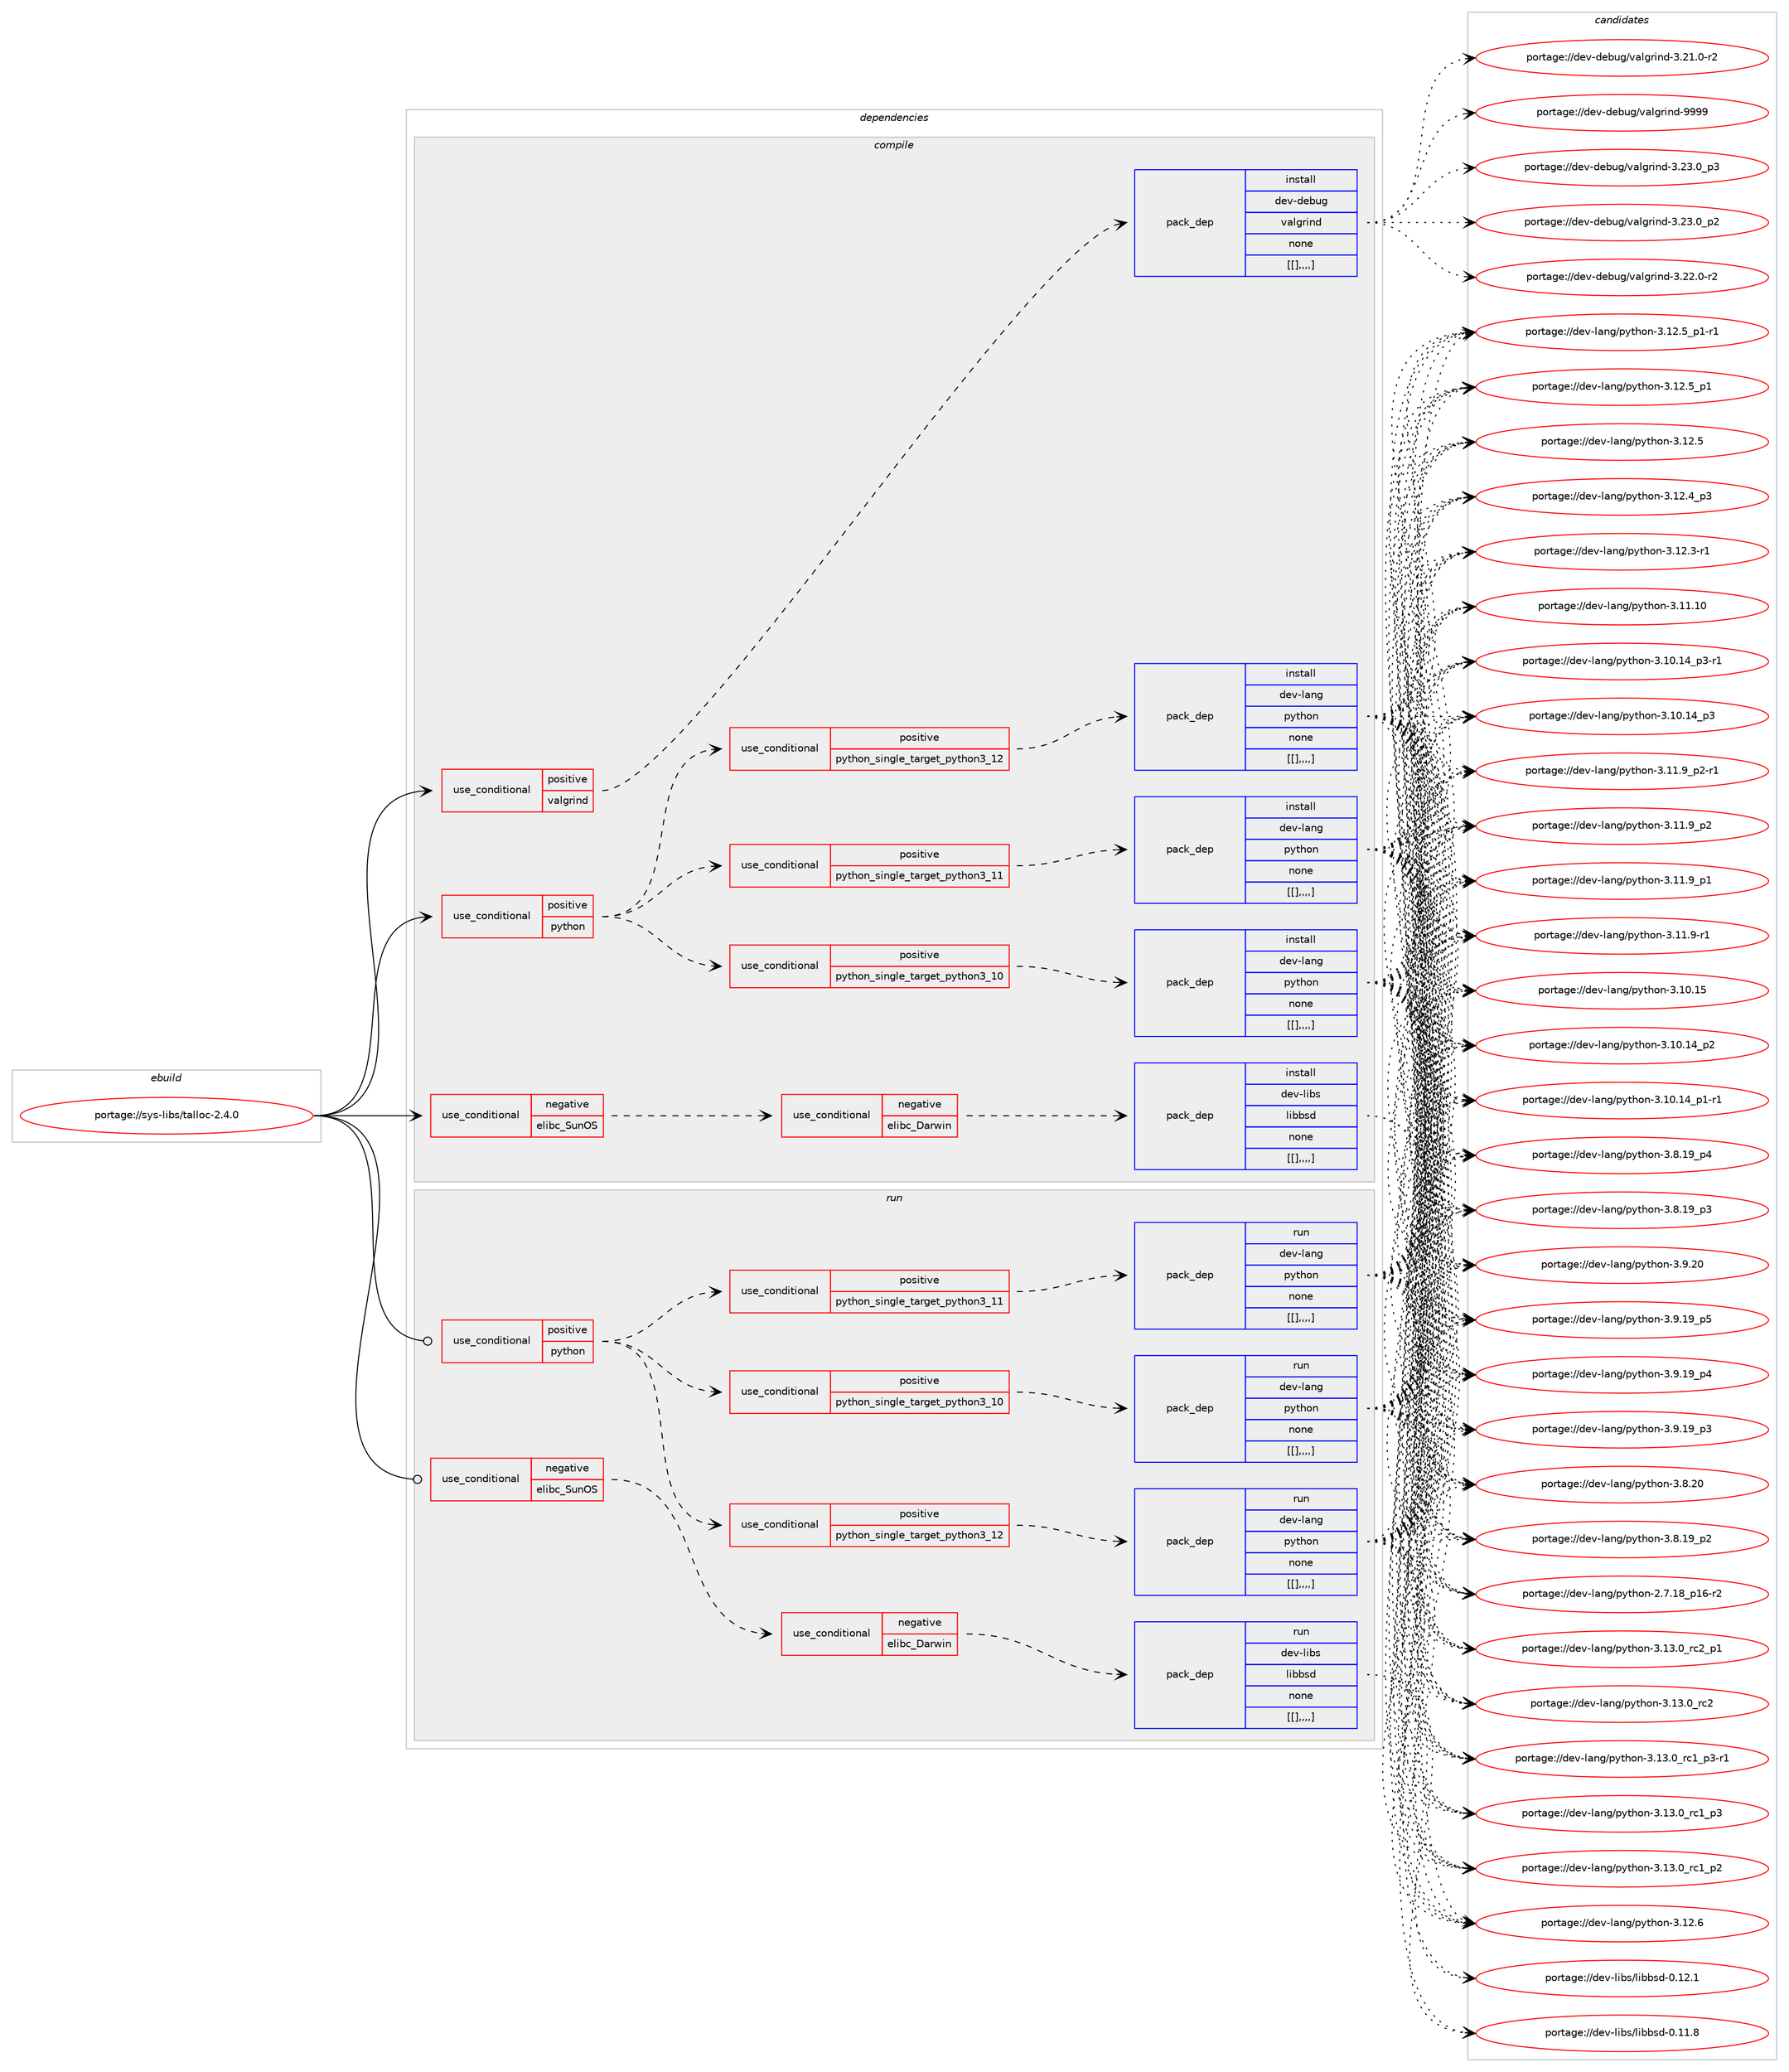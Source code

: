 digraph prolog {

# *************
# Graph options
# *************

newrank=true;
concentrate=true;
compound=true;
graph [rankdir=LR,fontname=Helvetica,fontsize=10,ranksep=1.5];#, ranksep=2.5, nodesep=0.2];
edge  [arrowhead=vee];
node  [fontname=Helvetica,fontsize=10];

# **********
# The ebuild
# **********

subgraph cluster_leftcol {
color=gray;
label=<<i>ebuild</i>>;
id [label="portage://sys-libs/talloc-2.4.0", color=red, width=4, href="../sys-libs/talloc-2.4.0.svg"];
}

# ****************
# The dependencies
# ****************

subgraph cluster_midcol {
color=gray;
label=<<i>dependencies</i>>;
subgraph cluster_compile {
fillcolor="#eeeeee";
style=filled;
label=<<i>compile</i>>;
subgraph cond10557 {
dependency28429 [label=<<TABLE BORDER="0" CELLBORDER="1" CELLSPACING="0" CELLPADDING="4"><TR><TD ROWSPAN="3" CELLPADDING="10">use_conditional</TD></TR><TR><TD>negative</TD></TR><TR><TD>elibc_SunOS</TD></TR></TABLE>>, shape=none, color=red];
subgraph cond10558 {
dependency28430 [label=<<TABLE BORDER="0" CELLBORDER="1" CELLSPACING="0" CELLPADDING="4"><TR><TD ROWSPAN="3" CELLPADDING="10">use_conditional</TD></TR><TR><TD>negative</TD></TR><TR><TD>elibc_Darwin</TD></TR></TABLE>>, shape=none, color=red];
subgraph pack17794 {
dependency28431 [label=<<TABLE BORDER="0" CELLBORDER="1" CELLSPACING="0" CELLPADDING="4" WIDTH="220"><TR><TD ROWSPAN="6" CELLPADDING="30">pack_dep</TD></TR><TR><TD WIDTH="110">install</TD></TR><TR><TD>dev-libs</TD></TR><TR><TD>libbsd</TD></TR><TR><TD>none</TD></TR><TR><TD>[[],,,,]</TD></TR></TABLE>>, shape=none, color=blue];
}
dependency28430:e -> dependency28431:w [weight=20,style="dashed",arrowhead="vee"];
}
dependency28429:e -> dependency28430:w [weight=20,style="dashed",arrowhead="vee"];
}
id:e -> dependency28429:w [weight=20,style="solid",arrowhead="vee"];
subgraph cond10559 {
dependency28432 [label=<<TABLE BORDER="0" CELLBORDER="1" CELLSPACING="0" CELLPADDING="4"><TR><TD ROWSPAN="3" CELLPADDING="10">use_conditional</TD></TR><TR><TD>positive</TD></TR><TR><TD>python</TD></TR></TABLE>>, shape=none, color=red];
subgraph cond10560 {
dependency28433 [label=<<TABLE BORDER="0" CELLBORDER="1" CELLSPACING="0" CELLPADDING="4"><TR><TD ROWSPAN="3" CELLPADDING="10">use_conditional</TD></TR><TR><TD>positive</TD></TR><TR><TD>python_single_target_python3_10</TD></TR></TABLE>>, shape=none, color=red];
subgraph pack17795 {
dependency28434 [label=<<TABLE BORDER="0" CELLBORDER="1" CELLSPACING="0" CELLPADDING="4" WIDTH="220"><TR><TD ROWSPAN="6" CELLPADDING="30">pack_dep</TD></TR><TR><TD WIDTH="110">install</TD></TR><TR><TD>dev-lang</TD></TR><TR><TD>python</TD></TR><TR><TD>none</TD></TR><TR><TD>[[],,,,]</TD></TR></TABLE>>, shape=none, color=blue];
}
dependency28433:e -> dependency28434:w [weight=20,style="dashed",arrowhead="vee"];
}
dependency28432:e -> dependency28433:w [weight=20,style="dashed",arrowhead="vee"];
subgraph cond10561 {
dependency28435 [label=<<TABLE BORDER="0" CELLBORDER="1" CELLSPACING="0" CELLPADDING="4"><TR><TD ROWSPAN="3" CELLPADDING="10">use_conditional</TD></TR><TR><TD>positive</TD></TR><TR><TD>python_single_target_python3_11</TD></TR></TABLE>>, shape=none, color=red];
subgraph pack17796 {
dependency28436 [label=<<TABLE BORDER="0" CELLBORDER="1" CELLSPACING="0" CELLPADDING="4" WIDTH="220"><TR><TD ROWSPAN="6" CELLPADDING="30">pack_dep</TD></TR><TR><TD WIDTH="110">install</TD></TR><TR><TD>dev-lang</TD></TR><TR><TD>python</TD></TR><TR><TD>none</TD></TR><TR><TD>[[],,,,]</TD></TR></TABLE>>, shape=none, color=blue];
}
dependency28435:e -> dependency28436:w [weight=20,style="dashed",arrowhead="vee"];
}
dependency28432:e -> dependency28435:w [weight=20,style="dashed",arrowhead="vee"];
subgraph cond10562 {
dependency28437 [label=<<TABLE BORDER="0" CELLBORDER="1" CELLSPACING="0" CELLPADDING="4"><TR><TD ROWSPAN="3" CELLPADDING="10">use_conditional</TD></TR><TR><TD>positive</TD></TR><TR><TD>python_single_target_python3_12</TD></TR></TABLE>>, shape=none, color=red];
subgraph pack17797 {
dependency28438 [label=<<TABLE BORDER="0" CELLBORDER="1" CELLSPACING="0" CELLPADDING="4" WIDTH="220"><TR><TD ROWSPAN="6" CELLPADDING="30">pack_dep</TD></TR><TR><TD WIDTH="110">install</TD></TR><TR><TD>dev-lang</TD></TR><TR><TD>python</TD></TR><TR><TD>none</TD></TR><TR><TD>[[],,,,]</TD></TR></TABLE>>, shape=none, color=blue];
}
dependency28437:e -> dependency28438:w [weight=20,style="dashed",arrowhead="vee"];
}
dependency28432:e -> dependency28437:w [weight=20,style="dashed",arrowhead="vee"];
}
id:e -> dependency28432:w [weight=20,style="solid",arrowhead="vee"];
subgraph cond10563 {
dependency28439 [label=<<TABLE BORDER="0" CELLBORDER="1" CELLSPACING="0" CELLPADDING="4"><TR><TD ROWSPAN="3" CELLPADDING="10">use_conditional</TD></TR><TR><TD>positive</TD></TR><TR><TD>valgrind</TD></TR></TABLE>>, shape=none, color=red];
subgraph pack17798 {
dependency28440 [label=<<TABLE BORDER="0" CELLBORDER="1" CELLSPACING="0" CELLPADDING="4" WIDTH="220"><TR><TD ROWSPAN="6" CELLPADDING="30">pack_dep</TD></TR><TR><TD WIDTH="110">install</TD></TR><TR><TD>dev-debug</TD></TR><TR><TD>valgrind</TD></TR><TR><TD>none</TD></TR><TR><TD>[[],,,,]</TD></TR></TABLE>>, shape=none, color=blue];
}
dependency28439:e -> dependency28440:w [weight=20,style="dashed",arrowhead="vee"];
}
id:e -> dependency28439:w [weight=20,style="solid",arrowhead="vee"];
}
subgraph cluster_compileandrun {
fillcolor="#eeeeee";
style=filled;
label=<<i>compile and run</i>>;
}
subgraph cluster_run {
fillcolor="#eeeeee";
style=filled;
label=<<i>run</i>>;
subgraph cond10564 {
dependency28441 [label=<<TABLE BORDER="0" CELLBORDER="1" CELLSPACING="0" CELLPADDING="4"><TR><TD ROWSPAN="3" CELLPADDING="10">use_conditional</TD></TR><TR><TD>negative</TD></TR><TR><TD>elibc_SunOS</TD></TR></TABLE>>, shape=none, color=red];
subgraph cond10565 {
dependency28442 [label=<<TABLE BORDER="0" CELLBORDER="1" CELLSPACING="0" CELLPADDING="4"><TR><TD ROWSPAN="3" CELLPADDING="10">use_conditional</TD></TR><TR><TD>negative</TD></TR><TR><TD>elibc_Darwin</TD></TR></TABLE>>, shape=none, color=red];
subgraph pack17799 {
dependency28443 [label=<<TABLE BORDER="0" CELLBORDER="1" CELLSPACING="0" CELLPADDING="4" WIDTH="220"><TR><TD ROWSPAN="6" CELLPADDING="30">pack_dep</TD></TR><TR><TD WIDTH="110">run</TD></TR><TR><TD>dev-libs</TD></TR><TR><TD>libbsd</TD></TR><TR><TD>none</TD></TR><TR><TD>[[],,,,]</TD></TR></TABLE>>, shape=none, color=blue];
}
dependency28442:e -> dependency28443:w [weight=20,style="dashed",arrowhead="vee"];
}
dependency28441:e -> dependency28442:w [weight=20,style="dashed",arrowhead="vee"];
}
id:e -> dependency28441:w [weight=20,style="solid",arrowhead="odot"];
subgraph cond10566 {
dependency28444 [label=<<TABLE BORDER="0" CELLBORDER="1" CELLSPACING="0" CELLPADDING="4"><TR><TD ROWSPAN="3" CELLPADDING="10">use_conditional</TD></TR><TR><TD>positive</TD></TR><TR><TD>python</TD></TR></TABLE>>, shape=none, color=red];
subgraph cond10567 {
dependency28445 [label=<<TABLE BORDER="0" CELLBORDER="1" CELLSPACING="0" CELLPADDING="4"><TR><TD ROWSPAN="3" CELLPADDING="10">use_conditional</TD></TR><TR><TD>positive</TD></TR><TR><TD>python_single_target_python3_10</TD></TR></TABLE>>, shape=none, color=red];
subgraph pack17800 {
dependency28446 [label=<<TABLE BORDER="0" CELLBORDER="1" CELLSPACING="0" CELLPADDING="4" WIDTH="220"><TR><TD ROWSPAN="6" CELLPADDING="30">pack_dep</TD></TR><TR><TD WIDTH="110">run</TD></TR><TR><TD>dev-lang</TD></TR><TR><TD>python</TD></TR><TR><TD>none</TD></TR><TR><TD>[[],,,,]</TD></TR></TABLE>>, shape=none, color=blue];
}
dependency28445:e -> dependency28446:w [weight=20,style="dashed",arrowhead="vee"];
}
dependency28444:e -> dependency28445:w [weight=20,style="dashed",arrowhead="vee"];
subgraph cond10568 {
dependency28447 [label=<<TABLE BORDER="0" CELLBORDER="1" CELLSPACING="0" CELLPADDING="4"><TR><TD ROWSPAN="3" CELLPADDING="10">use_conditional</TD></TR><TR><TD>positive</TD></TR><TR><TD>python_single_target_python3_11</TD></TR></TABLE>>, shape=none, color=red];
subgraph pack17801 {
dependency28448 [label=<<TABLE BORDER="0" CELLBORDER="1" CELLSPACING="0" CELLPADDING="4" WIDTH="220"><TR><TD ROWSPAN="6" CELLPADDING="30">pack_dep</TD></TR><TR><TD WIDTH="110">run</TD></TR><TR><TD>dev-lang</TD></TR><TR><TD>python</TD></TR><TR><TD>none</TD></TR><TR><TD>[[],,,,]</TD></TR></TABLE>>, shape=none, color=blue];
}
dependency28447:e -> dependency28448:w [weight=20,style="dashed",arrowhead="vee"];
}
dependency28444:e -> dependency28447:w [weight=20,style="dashed",arrowhead="vee"];
subgraph cond10569 {
dependency28449 [label=<<TABLE BORDER="0" CELLBORDER="1" CELLSPACING="0" CELLPADDING="4"><TR><TD ROWSPAN="3" CELLPADDING="10">use_conditional</TD></TR><TR><TD>positive</TD></TR><TR><TD>python_single_target_python3_12</TD></TR></TABLE>>, shape=none, color=red];
subgraph pack17802 {
dependency28450 [label=<<TABLE BORDER="0" CELLBORDER="1" CELLSPACING="0" CELLPADDING="4" WIDTH="220"><TR><TD ROWSPAN="6" CELLPADDING="30">pack_dep</TD></TR><TR><TD WIDTH="110">run</TD></TR><TR><TD>dev-lang</TD></TR><TR><TD>python</TD></TR><TR><TD>none</TD></TR><TR><TD>[[],,,,]</TD></TR></TABLE>>, shape=none, color=blue];
}
dependency28449:e -> dependency28450:w [weight=20,style="dashed",arrowhead="vee"];
}
dependency28444:e -> dependency28449:w [weight=20,style="dashed",arrowhead="vee"];
}
id:e -> dependency28444:w [weight=20,style="solid",arrowhead="odot"];
}
}

# **************
# The candidates
# **************

subgraph cluster_choices {
rank=same;
color=gray;
label=<<i>candidates</i>>;

subgraph choice17794 {
color=black;
nodesep=1;
choice100101118451081059811547108105989811510045484649504649 [label="portage://dev-libs/libbsd-0.12.1", color=red, width=4,href="../dev-libs/libbsd-0.12.1.svg"];
choice100101118451081059811547108105989811510045484649494656 [label="portage://dev-libs/libbsd-0.11.8", color=red, width=4,href="../dev-libs/libbsd-0.11.8.svg"];
dependency28431:e -> choice100101118451081059811547108105989811510045484649504649:w [style=dotted,weight="100"];
dependency28431:e -> choice100101118451081059811547108105989811510045484649494656:w [style=dotted,weight="100"];
}
subgraph choice17795 {
color=black;
nodesep=1;
choice100101118451089711010347112121116104111110455146495146489511499509511249 [label="portage://dev-lang/python-3.13.0_rc2_p1", color=red, width=4,href="../dev-lang/python-3.13.0_rc2_p1.svg"];
choice10010111845108971101034711212111610411111045514649514648951149950 [label="portage://dev-lang/python-3.13.0_rc2", color=red, width=4,href="../dev-lang/python-3.13.0_rc2.svg"];
choice1001011184510897110103471121211161041111104551464951464895114994995112514511449 [label="portage://dev-lang/python-3.13.0_rc1_p3-r1", color=red, width=4,href="../dev-lang/python-3.13.0_rc1_p3-r1.svg"];
choice100101118451089711010347112121116104111110455146495146489511499499511251 [label="portage://dev-lang/python-3.13.0_rc1_p3", color=red, width=4,href="../dev-lang/python-3.13.0_rc1_p3.svg"];
choice100101118451089711010347112121116104111110455146495146489511499499511250 [label="portage://dev-lang/python-3.13.0_rc1_p2", color=red, width=4,href="../dev-lang/python-3.13.0_rc1_p2.svg"];
choice10010111845108971101034711212111610411111045514649504654 [label="portage://dev-lang/python-3.12.6", color=red, width=4,href="../dev-lang/python-3.12.6.svg"];
choice1001011184510897110103471121211161041111104551464950465395112494511449 [label="portage://dev-lang/python-3.12.5_p1-r1", color=red, width=4,href="../dev-lang/python-3.12.5_p1-r1.svg"];
choice100101118451089711010347112121116104111110455146495046539511249 [label="portage://dev-lang/python-3.12.5_p1", color=red, width=4,href="../dev-lang/python-3.12.5_p1.svg"];
choice10010111845108971101034711212111610411111045514649504653 [label="portage://dev-lang/python-3.12.5", color=red, width=4,href="../dev-lang/python-3.12.5.svg"];
choice100101118451089711010347112121116104111110455146495046529511251 [label="portage://dev-lang/python-3.12.4_p3", color=red, width=4,href="../dev-lang/python-3.12.4_p3.svg"];
choice100101118451089711010347112121116104111110455146495046514511449 [label="portage://dev-lang/python-3.12.3-r1", color=red, width=4,href="../dev-lang/python-3.12.3-r1.svg"];
choice1001011184510897110103471121211161041111104551464949464948 [label="portage://dev-lang/python-3.11.10", color=red, width=4,href="../dev-lang/python-3.11.10.svg"];
choice1001011184510897110103471121211161041111104551464949465795112504511449 [label="portage://dev-lang/python-3.11.9_p2-r1", color=red, width=4,href="../dev-lang/python-3.11.9_p2-r1.svg"];
choice100101118451089711010347112121116104111110455146494946579511250 [label="portage://dev-lang/python-3.11.9_p2", color=red, width=4,href="../dev-lang/python-3.11.9_p2.svg"];
choice100101118451089711010347112121116104111110455146494946579511249 [label="portage://dev-lang/python-3.11.9_p1", color=red, width=4,href="../dev-lang/python-3.11.9_p1.svg"];
choice100101118451089711010347112121116104111110455146494946574511449 [label="portage://dev-lang/python-3.11.9-r1", color=red, width=4,href="../dev-lang/python-3.11.9-r1.svg"];
choice1001011184510897110103471121211161041111104551464948464953 [label="portage://dev-lang/python-3.10.15", color=red, width=4,href="../dev-lang/python-3.10.15.svg"];
choice100101118451089711010347112121116104111110455146494846495295112514511449 [label="portage://dev-lang/python-3.10.14_p3-r1", color=red, width=4,href="../dev-lang/python-3.10.14_p3-r1.svg"];
choice10010111845108971101034711212111610411111045514649484649529511251 [label="portage://dev-lang/python-3.10.14_p3", color=red, width=4,href="../dev-lang/python-3.10.14_p3.svg"];
choice10010111845108971101034711212111610411111045514649484649529511250 [label="portage://dev-lang/python-3.10.14_p2", color=red, width=4,href="../dev-lang/python-3.10.14_p2.svg"];
choice100101118451089711010347112121116104111110455146494846495295112494511449 [label="portage://dev-lang/python-3.10.14_p1-r1", color=red, width=4,href="../dev-lang/python-3.10.14_p1-r1.svg"];
choice10010111845108971101034711212111610411111045514657465048 [label="portage://dev-lang/python-3.9.20", color=red, width=4,href="../dev-lang/python-3.9.20.svg"];
choice100101118451089711010347112121116104111110455146574649579511253 [label="portage://dev-lang/python-3.9.19_p5", color=red, width=4,href="../dev-lang/python-3.9.19_p5.svg"];
choice100101118451089711010347112121116104111110455146574649579511252 [label="portage://dev-lang/python-3.9.19_p4", color=red, width=4,href="../dev-lang/python-3.9.19_p4.svg"];
choice100101118451089711010347112121116104111110455146574649579511251 [label="portage://dev-lang/python-3.9.19_p3", color=red, width=4,href="../dev-lang/python-3.9.19_p3.svg"];
choice10010111845108971101034711212111610411111045514656465048 [label="portage://dev-lang/python-3.8.20", color=red, width=4,href="../dev-lang/python-3.8.20.svg"];
choice100101118451089711010347112121116104111110455146564649579511252 [label="portage://dev-lang/python-3.8.19_p4", color=red, width=4,href="../dev-lang/python-3.8.19_p4.svg"];
choice100101118451089711010347112121116104111110455146564649579511251 [label="portage://dev-lang/python-3.8.19_p3", color=red, width=4,href="../dev-lang/python-3.8.19_p3.svg"];
choice100101118451089711010347112121116104111110455146564649579511250 [label="portage://dev-lang/python-3.8.19_p2", color=red, width=4,href="../dev-lang/python-3.8.19_p2.svg"];
choice100101118451089711010347112121116104111110455046554649569511249544511450 [label="portage://dev-lang/python-2.7.18_p16-r2", color=red, width=4,href="../dev-lang/python-2.7.18_p16-r2.svg"];
dependency28434:e -> choice100101118451089711010347112121116104111110455146495146489511499509511249:w [style=dotted,weight="100"];
dependency28434:e -> choice10010111845108971101034711212111610411111045514649514648951149950:w [style=dotted,weight="100"];
dependency28434:e -> choice1001011184510897110103471121211161041111104551464951464895114994995112514511449:w [style=dotted,weight="100"];
dependency28434:e -> choice100101118451089711010347112121116104111110455146495146489511499499511251:w [style=dotted,weight="100"];
dependency28434:e -> choice100101118451089711010347112121116104111110455146495146489511499499511250:w [style=dotted,weight="100"];
dependency28434:e -> choice10010111845108971101034711212111610411111045514649504654:w [style=dotted,weight="100"];
dependency28434:e -> choice1001011184510897110103471121211161041111104551464950465395112494511449:w [style=dotted,weight="100"];
dependency28434:e -> choice100101118451089711010347112121116104111110455146495046539511249:w [style=dotted,weight="100"];
dependency28434:e -> choice10010111845108971101034711212111610411111045514649504653:w [style=dotted,weight="100"];
dependency28434:e -> choice100101118451089711010347112121116104111110455146495046529511251:w [style=dotted,weight="100"];
dependency28434:e -> choice100101118451089711010347112121116104111110455146495046514511449:w [style=dotted,weight="100"];
dependency28434:e -> choice1001011184510897110103471121211161041111104551464949464948:w [style=dotted,weight="100"];
dependency28434:e -> choice1001011184510897110103471121211161041111104551464949465795112504511449:w [style=dotted,weight="100"];
dependency28434:e -> choice100101118451089711010347112121116104111110455146494946579511250:w [style=dotted,weight="100"];
dependency28434:e -> choice100101118451089711010347112121116104111110455146494946579511249:w [style=dotted,weight="100"];
dependency28434:e -> choice100101118451089711010347112121116104111110455146494946574511449:w [style=dotted,weight="100"];
dependency28434:e -> choice1001011184510897110103471121211161041111104551464948464953:w [style=dotted,weight="100"];
dependency28434:e -> choice100101118451089711010347112121116104111110455146494846495295112514511449:w [style=dotted,weight="100"];
dependency28434:e -> choice10010111845108971101034711212111610411111045514649484649529511251:w [style=dotted,weight="100"];
dependency28434:e -> choice10010111845108971101034711212111610411111045514649484649529511250:w [style=dotted,weight="100"];
dependency28434:e -> choice100101118451089711010347112121116104111110455146494846495295112494511449:w [style=dotted,weight="100"];
dependency28434:e -> choice10010111845108971101034711212111610411111045514657465048:w [style=dotted,weight="100"];
dependency28434:e -> choice100101118451089711010347112121116104111110455146574649579511253:w [style=dotted,weight="100"];
dependency28434:e -> choice100101118451089711010347112121116104111110455146574649579511252:w [style=dotted,weight="100"];
dependency28434:e -> choice100101118451089711010347112121116104111110455146574649579511251:w [style=dotted,weight="100"];
dependency28434:e -> choice10010111845108971101034711212111610411111045514656465048:w [style=dotted,weight="100"];
dependency28434:e -> choice100101118451089711010347112121116104111110455146564649579511252:w [style=dotted,weight="100"];
dependency28434:e -> choice100101118451089711010347112121116104111110455146564649579511251:w [style=dotted,weight="100"];
dependency28434:e -> choice100101118451089711010347112121116104111110455146564649579511250:w [style=dotted,weight="100"];
dependency28434:e -> choice100101118451089711010347112121116104111110455046554649569511249544511450:w [style=dotted,weight="100"];
}
subgraph choice17796 {
color=black;
nodesep=1;
choice100101118451089711010347112121116104111110455146495146489511499509511249 [label="portage://dev-lang/python-3.13.0_rc2_p1", color=red, width=4,href="../dev-lang/python-3.13.0_rc2_p1.svg"];
choice10010111845108971101034711212111610411111045514649514648951149950 [label="portage://dev-lang/python-3.13.0_rc2", color=red, width=4,href="../dev-lang/python-3.13.0_rc2.svg"];
choice1001011184510897110103471121211161041111104551464951464895114994995112514511449 [label="portage://dev-lang/python-3.13.0_rc1_p3-r1", color=red, width=4,href="../dev-lang/python-3.13.0_rc1_p3-r1.svg"];
choice100101118451089711010347112121116104111110455146495146489511499499511251 [label="portage://dev-lang/python-3.13.0_rc1_p3", color=red, width=4,href="../dev-lang/python-3.13.0_rc1_p3.svg"];
choice100101118451089711010347112121116104111110455146495146489511499499511250 [label="portage://dev-lang/python-3.13.0_rc1_p2", color=red, width=4,href="../dev-lang/python-3.13.0_rc1_p2.svg"];
choice10010111845108971101034711212111610411111045514649504654 [label="portage://dev-lang/python-3.12.6", color=red, width=4,href="../dev-lang/python-3.12.6.svg"];
choice1001011184510897110103471121211161041111104551464950465395112494511449 [label="portage://dev-lang/python-3.12.5_p1-r1", color=red, width=4,href="../dev-lang/python-3.12.5_p1-r1.svg"];
choice100101118451089711010347112121116104111110455146495046539511249 [label="portage://dev-lang/python-3.12.5_p1", color=red, width=4,href="../dev-lang/python-3.12.5_p1.svg"];
choice10010111845108971101034711212111610411111045514649504653 [label="portage://dev-lang/python-3.12.5", color=red, width=4,href="../dev-lang/python-3.12.5.svg"];
choice100101118451089711010347112121116104111110455146495046529511251 [label="portage://dev-lang/python-3.12.4_p3", color=red, width=4,href="../dev-lang/python-3.12.4_p3.svg"];
choice100101118451089711010347112121116104111110455146495046514511449 [label="portage://dev-lang/python-3.12.3-r1", color=red, width=4,href="../dev-lang/python-3.12.3-r1.svg"];
choice1001011184510897110103471121211161041111104551464949464948 [label="portage://dev-lang/python-3.11.10", color=red, width=4,href="../dev-lang/python-3.11.10.svg"];
choice1001011184510897110103471121211161041111104551464949465795112504511449 [label="portage://dev-lang/python-3.11.9_p2-r1", color=red, width=4,href="../dev-lang/python-3.11.9_p2-r1.svg"];
choice100101118451089711010347112121116104111110455146494946579511250 [label="portage://dev-lang/python-3.11.9_p2", color=red, width=4,href="../dev-lang/python-3.11.9_p2.svg"];
choice100101118451089711010347112121116104111110455146494946579511249 [label="portage://dev-lang/python-3.11.9_p1", color=red, width=4,href="../dev-lang/python-3.11.9_p1.svg"];
choice100101118451089711010347112121116104111110455146494946574511449 [label="portage://dev-lang/python-3.11.9-r1", color=red, width=4,href="../dev-lang/python-3.11.9-r1.svg"];
choice1001011184510897110103471121211161041111104551464948464953 [label="portage://dev-lang/python-3.10.15", color=red, width=4,href="../dev-lang/python-3.10.15.svg"];
choice100101118451089711010347112121116104111110455146494846495295112514511449 [label="portage://dev-lang/python-3.10.14_p3-r1", color=red, width=4,href="../dev-lang/python-3.10.14_p3-r1.svg"];
choice10010111845108971101034711212111610411111045514649484649529511251 [label="portage://dev-lang/python-3.10.14_p3", color=red, width=4,href="../dev-lang/python-3.10.14_p3.svg"];
choice10010111845108971101034711212111610411111045514649484649529511250 [label="portage://dev-lang/python-3.10.14_p2", color=red, width=4,href="../dev-lang/python-3.10.14_p2.svg"];
choice100101118451089711010347112121116104111110455146494846495295112494511449 [label="portage://dev-lang/python-3.10.14_p1-r1", color=red, width=4,href="../dev-lang/python-3.10.14_p1-r1.svg"];
choice10010111845108971101034711212111610411111045514657465048 [label="portage://dev-lang/python-3.9.20", color=red, width=4,href="../dev-lang/python-3.9.20.svg"];
choice100101118451089711010347112121116104111110455146574649579511253 [label="portage://dev-lang/python-3.9.19_p5", color=red, width=4,href="../dev-lang/python-3.9.19_p5.svg"];
choice100101118451089711010347112121116104111110455146574649579511252 [label="portage://dev-lang/python-3.9.19_p4", color=red, width=4,href="../dev-lang/python-3.9.19_p4.svg"];
choice100101118451089711010347112121116104111110455146574649579511251 [label="portage://dev-lang/python-3.9.19_p3", color=red, width=4,href="../dev-lang/python-3.9.19_p3.svg"];
choice10010111845108971101034711212111610411111045514656465048 [label="portage://dev-lang/python-3.8.20", color=red, width=4,href="../dev-lang/python-3.8.20.svg"];
choice100101118451089711010347112121116104111110455146564649579511252 [label="portage://dev-lang/python-3.8.19_p4", color=red, width=4,href="../dev-lang/python-3.8.19_p4.svg"];
choice100101118451089711010347112121116104111110455146564649579511251 [label="portage://dev-lang/python-3.8.19_p3", color=red, width=4,href="../dev-lang/python-3.8.19_p3.svg"];
choice100101118451089711010347112121116104111110455146564649579511250 [label="portage://dev-lang/python-3.8.19_p2", color=red, width=4,href="../dev-lang/python-3.8.19_p2.svg"];
choice100101118451089711010347112121116104111110455046554649569511249544511450 [label="portage://dev-lang/python-2.7.18_p16-r2", color=red, width=4,href="../dev-lang/python-2.7.18_p16-r2.svg"];
dependency28436:e -> choice100101118451089711010347112121116104111110455146495146489511499509511249:w [style=dotted,weight="100"];
dependency28436:e -> choice10010111845108971101034711212111610411111045514649514648951149950:w [style=dotted,weight="100"];
dependency28436:e -> choice1001011184510897110103471121211161041111104551464951464895114994995112514511449:w [style=dotted,weight="100"];
dependency28436:e -> choice100101118451089711010347112121116104111110455146495146489511499499511251:w [style=dotted,weight="100"];
dependency28436:e -> choice100101118451089711010347112121116104111110455146495146489511499499511250:w [style=dotted,weight="100"];
dependency28436:e -> choice10010111845108971101034711212111610411111045514649504654:w [style=dotted,weight="100"];
dependency28436:e -> choice1001011184510897110103471121211161041111104551464950465395112494511449:w [style=dotted,weight="100"];
dependency28436:e -> choice100101118451089711010347112121116104111110455146495046539511249:w [style=dotted,weight="100"];
dependency28436:e -> choice10010111845108971101034711212111610411111045514649504653:w [style=dotted,weight="100"];
dependency28436:e -> choice100101118451089711010347112121116104111110455146495046529511251:w [style=dotted,weight="100"];
dependency28436:e -> choice100101118451089711010347112121116104111110455146495046514511449:w [style=dotted,weight="100"];
dependency28436:e -> choice1001011184510897110103471121211161041111104551464949464948:w [style=dotted,weight="100"];
dependency28436:e -> choice1001011184510897110103471121211161041111104551464949465795112504511449:w [style=dotted,weight="100"];
dependency28436:e -> choice100101118451089711010347112121116104111110455146494946579511250:w [style=dotted,weight="100"];
dependency28436:e -> choice100101118451089711010347112121116104111110455146494946579511249:w [style=dotted,weight="100"];
dependency28436:e -> choice100101118451089711010347112121116104111110455146494946574511449:w [style=dotted,weight="100"];
dependency28436:e -> choice1001011184510897110103471121211161041111104551464948464953:w [style=dotted,weight="100"];
dependency28436:e -> choice100101118451089711010347112121116104111110455146494846495295112514511449:w [style=dotted,weight="100"];
dependency28436:e -> choice10010111845108971101034711212111610411111045514649484649529511251:w [style=dotted,weight="100"];
dependency28436:e -> choice10010111845108971101034711212111610411111045514649484649529511250:w [style=dotted,weight="100"];
dependency28436:e -> choice100101118451089711010347112121116104111110455146494846495295112494511449:w [style=dotted,weight="100"];
dependency28436:e -> choice10010111845108971101034711212111610411111045514657465048:w [style=dotted,weight="100"];
dependency28436:e -> choice100101118451089711010347112121116104111110455146574649579511253:w [style=dotted,weight="100"];
dependency28436:e -> choice100101118451089711010347112121116104111110455146574649579511252:w [style=dotted,weight="100"];
dependency28436:e -> choice100101118451089711010347112121116104111110455146574649579511251:w [style=dotted,weight="100"];
dependency28436:e -> choice10010111845108971101034711212111610411111045514656465048:w [style=dotted,weight="100"];
dependency28436:e -> choice100101118451089711010347112121116104111110455146564649579511252:w [style=dotted,weight="100"];
dependency28436:e -> choice100101118451089711010347112121116104111110455146564649579511251:w [style=dotted,weight="100"];
dependency28436:e -> choice100101118451089711010347112121116104111110455146564649579511250:w [style=dotted,weight="100"];
dependency28436:e -> choice100101118451089711010347112121116104111110455046554649569511249544511450:w [style=dotted,weight="100"];
}
subgraph choice17797 {
color=black;
nodesep=1;
choice100101118451089711010347112121116104111110455146495146489511499509511249 [label="portage://dev-lang/python-3.13.0_rc2_p1", color=red, width=4,href="../dev-lang/python-3.13.0_rc2_p1.svg"];
choice10010111845108971101034711212111610411111045514649514648951149950 [label="portage://dev-lang/python-3.13.0_rc2", color=red, width=4,href="../dev-lang/python-3.13.0_rc2.svg"];
choice1001011184510897110103471121211161041111104551464951464895114994995112514511449 [label="portage://dev-lang/python-3.13.0_rc1_p3-r1", color=red, width=4,href="../dev-lang/python-3.13.0_rc1_p3-r1.svg"];
choice100101118451089711010347112121116104111110455146495146489511499499511251 [label="portage://dev-lang/python-3.13.0_rc1_p3", color=red, width=4,href="../dev-lang/python-3.13.0_rc1_p3.svg"];
choice100101118451089711010347112121116104111110455146495146489511499499511250 [label="portage://dev-lang/python-3.13.0_rc1_p2", color=red, width=4,href="../dev-lang/python-3.13.0_rc1_p2.svg"];
choice10010111845108971101034711212111610411111045514649504654 [label="portage://dev-lang/python-3.12.6", color=red, width=4,href="../dev-lang/python-3.12.6.svg"];
choice1001011184510897110103471121211161041111104551464950465395112494511449 [label="portage://dev-lang/python-3.12.5_p1-r1", color=red, width=4,href="../dev-lang/python-3.12.5_p1-r1.svg"];
choice100101118451089711010347112121116104111110455146495046539511249 [label="portage://dev-lang/python-3.12.5_p1", color=red, width=4,href="../dev-lang/python-3.12.5_p1.svg"];
choice10010111845108971101034711212111610411111045514649504653 [label="portage://dev-lang/python-3.12.5", color=red, width=4,href="../dev-lang/python-3.12.5.svg"];
choice100101118451089711010347112121116104111110455146495046529511251 [label="portage://dev-lang/python-3.12.4_p3", color=red, width=4,href="../dev-lang/python-3.12.4_p3.svg"];
choice100101118451089711010347112121116104111110455146495046514511449 [label="portage://dev-lang/python-3.12.3-r1", color=red, width=4,href="../dev-lang/python-3.12.3-r1.svg"];
choice1001011184510897110103471121211161041111104551464949464948 [label="portage://dev-lang/python-3.11.10", color=red, width=4,href="../dev-lang/python-3.11.10.svg"];
choice1001011184510897110103471121211161041111104551464949465795112504511449 [label="portage://dev-lang/python-3.11.9_p2-r1", color=red, width=4,href="../dev-lang/python-3.11.9_p2-r1.svg"];
choice100101118451089711010347112121116104111110455146494946579511250 [label="portage://dev-lang/python-3.11.9_p2", color=red, width=4,href="../dev-lang/python-3.11.9_p2.svg"];
choice100101118451089711010347112121116104111110455146494946579511249 [label="portage://dev-lang/python-3.11.9_p1", color=red, width=4,href="../dev-lang/python-3.11.9_p1.svg"];
choice100101118451089711010347112121116104111110455146494946574511449 [label="portage://dev-lang/python-3.11.9-r1", color=red, width=4,href="../dev-lang/python-3.11.9-r1.svg"];
choice1001011184510897110103471121211161041111104551464948464953 [label="portage://dev-lang/python-3.10.15", color=red, width=4,href="../dev-lang/python-3.10.15.svg"];
choice100101118451089711010347112121116104111110455146494846495295112514511449 [label="portage://dev-lang/python-3.10.14_p3-r1", color=red, width=4,href="../dev-lang/python-3.10.14_p3-r1.svg"];
choice10010111845108971101034711212111610411111045514649484649529511251 [label="portage://dev-lang/python-3.10.14_p3", color=red, width=4,href="../dev-lang/python-3.10.14_p3.svg"];
choice10010111845108971101034711212111610411111045514649484649529511250 [label="portage://dev-lang/python-3.10.14_p2", color=red, width=4,href="../dev-lang/python-3.10.14_p2.svg"];
choice100101118451089711010347112121116104111110455146494846495295112494511449 [label="portage://dev-lang/python-3.10.14_p1-r1", color=red, width=4,href="../dev-lang/python-3.10.14_p1-r1.svg"];
choice10010111845108971101034711212111610411111045514657465048 [label="portage://dev-lang/python-3.9.20", color=red, width=4,href="../dev-lang/python-3.9.20.svg"];
choice100101118451089711010347112121116104111110455146574649579511253 [label="portage://dev-lang/python-3.9.19_p5", color=red, width=4,href="../dev-lang/python-3.9.19_p5.svg"];
choice100101118451089711010347112121116104111110455146574649579511252 [label="portage://dev-lang/python-3.9.19_p4", color=red, width=4,href="../dev-lang/python-3.9.19_p4.svg"];
choice100101118451089711010347112121116104111110455146574649579511251 [label="portage://dev-lang/python-3.9.19_p3", color=red, width=4,href="../dev-lang/python-3.9.19_p3.svg"];
choice10010111845108971101034711212111610411111045514656465048 [label="portage://dev-lang/python-3.8.20", color=red, width=4,href="../dev-lang/python-3.8.20.svg"];
choice100101118451089711010347112121116104111110455146564649579511252 [label="portage://dev-lang/python-3.8.19_p4", color=red, width=4,href="../dev-lang/python-3.8.19_p4.svg"];
choice100101118451089711010347112121116104111110455146564649579511251 [label="portage://dev-lang/python-3.8.19_p3", color=red, width=4,href="../dev-lang/python-3.8.19_p3.svg"];
choice100101118451089711010347112121116104111110455146564649579511250 [label="portage://dev-lang/python-3.8.19_p2", color=red, width=4,href="../dev-lang/python-3.8.19_p2.svg"];
choice100101118451089711010347112121116104111110455046554649569511249544511450 [label="portage://dev-lang/python-2.7.18_p16-r2", color=red, width=4,href="../dev-lang/python-2.7.18_p16-r2.svg"];
dependency28438:e -> choice100101118451089711010347112121116104111110455146495146489511499509511249:w [style=dotted,weight="100"];
dependency28438:e -> choice10010111845108971101034711212111610411111045514649514648951149950:w [style=dotted,weight="100"];
dependency28438:e -> choice1001011184510897110103471121211161041111104551464951464895114994995112514511449:w [style=dotted,weight="100"];
dependency28438:e -> choice100101118451089711010347112121116104111110455146495146489511499499511251:w [style=dotted,weight="100"];
dependency28438:e -> choice100101118451089711010347112121116104111110455146495146489511499499511250:w [style=dotted,weight="100"];
dependency28438:e -> choice10010111845108971101034711212111610411111045514649504654:w [style=dotted,weight="100"];
dependency28438:e -> choice1001011184510897110103471121211161041111104551464950465395112494511449:w [style=dotted,weight="100"];
dependency28438:e -> choice100101118451089711010347112121116104111110455146495046539511249:w [style=dotted,weight="100"];
dependency28438:e -> choice10010111845108971101034711212111610411111045514649504653:w [style=dotted,weight="100"];
dependency28438:e -> choice100101118451089711010347112121116104111110455146495046529511251:w [style=dotted,weight="100"];
dependency28438:e -> choice100101118451089711010347112121116104111110455146495046514511449:w [style=dotted,weight="100"];
dependency28438:e -> choice1001011184510897110103471121211161041111104551464949464948:w [style=dotted,weight="100"];
dependency28438:e -> choice1001011184510897110103471121211161041111104551464949465795112504511449:w [style=dotted,weight="100"];
dependency28438:e -> choice100101118451089711010347112121116104111110455146494946579511250:w [style=dotted,weight="100"];
dependency28438:e -> choice100101118451089711010347112121116104111110455146494946579511249:w [style=dotted,weight="100"];
dependency28438:e -> choice100101118451089711010347112121116104111110455146494946574511449:w [style=dotted,weight="100"];
dependency28438:e -> choice1001011184510897110103471121211161041111104551464948464953:w [style=dotted,weight="100"];
dependency28438:e -> choice100101118451089711010347112121116104111110455146494846495295112514511449:w [style=dotted,weight="100"];
dependency28438:e -> choice10010111845108971101034711212111610411111045514649484649529511251:w [style=dotted,weight="100"];
dependency28438:e -> choice10010111845108971101034711212111610411111045514649484649529511250:w [style=dotted,weight="100"];
dependency28438:e -> choice100101118451089711010347112121116104111110455146494846495295112494511449:w [style=dotted,weight="100"];
dependency28438:e -> choice10010111845108971101034711212111610411111045514657465048:w [style=dotted,weight="100"];
dependency28438:e -> choice100101118451089711010347112121116104111110455146574649579511253:w [style=dotted,weight="100"];
dependency28438:e -> choice100101118451089711010347112121116104111110455146574649579511252:w [style=dotted,weight="100"];
dependency28438:e -> choice100101118451089711010347112121116104111110455146574649579511251:w [style=dotted,weight="100"];
dependency28438:e -> choice10010111845108971101034711212111610411111045514656465048:w [style=dotted,weight="100"];
dependency28438:e -> choice100101118451089711010347112121116104111110455146564649579511252:w [style=dotted,weight="100"];
dependency28438:e -> choice100101118451089711010347112121116104111110455146564649579511251:w [style=dotted,weight="100"];
dependency28438:e -> choice100101118451089711010347112121116104111110455146564649579511250:w [style=dotted,weight="100"];
dependency28438:e -> choice100101118451089711010347112121116104111110455046554649569511249544511450:w [style=dotted,weight="100"];
}
subgraph choice17798 {
color=black;
nodesep=1;
choice100101118451001019811710347118971081031141051101004557575757 [label="portage://dev-debug/valgrind-9999", color=red, width=4,href="../dev-debug/valgrind-9999.svg"];
choice10010111845100101981171034711897108103114105110100455146505146489511251 [label="portage://dev-debug/valgrind-3.23.0_p3", color=red, width=4,href="../dev-debug/valgrind-3.23.0_p3.svg"];
choice10010111845100101981171034711897108103114105110100455146505146489511250 [label="portage://dev-debug/valgrind-3.23.0_p2", color=red, width=4,href="../dev-debug/valgrind-3.23.0_p2.svg"];
choice10010111845100101981171034711897108103114105110100455146505046484511450 [label="portage://dev-debug/valgrind-3.22.0-r2", color=red, width=4,href="../dev-debug/valgrind-3.22.0-r2.svg"];
choice10010111845100101981171034711897108103114105110100455146504946484511450 [label="portage://dev-debug/valgrind-3.21.0-r2", color=red, width=4,href="../dev-debug/valgrind-3.21.0-r2.svg"];
dependency28440:e -> choice100101118451001019811710347118971081031141051101004557575757:w [style=dotted,weight="100"];
dependency28440:e -> choice10010111845100101981171034711897108103114105110100455146505146489511251:w [style=dotted,weight="100"];
dependency28440:e -> choice10010111845100101981171034711897108103114105110100455146505146489511250:w [style=dotted,weight="100"];
dependency28440:e -> choice10010111845100101981171034711897108103114105110100455146505046484511450:w [style=dotted,weight="100"];
dependency28440:e -> choice10010111845100101981171034711897108103114105110100455146504946484511450:w [style=dotted,weight="100"];
}
subgraph choice17799 {
color=black;
nodesep=1;
choice100101118451081059811547108105989811510045484649504649 [label="portage://dev-libs/libbsd-0.12.1", color=red, width=4,href="../dev-libs/libbsd-0.12.1.svg"];
choice100101118451081059811547108105989811510045484649494656 [label="portage://dev-libs/libbsd-0.11.8", color=red, width=4,href="../dev-libs/libbsd-0.11.8.svg"];
dependency28443:e -> choice100101118451081059811547108105989811510045484649504649:w [style=dotted,weight="100"];
dependency28443:e -> choice100101118451081059811547108105989811510045484649494656:w [style=dotted,weight="100"];
}
subgraph choice17800 {
color=black;
nodesep=1;
choice100101118451089711010347112121116104111110455146495146489511499509511249 [label="portage://dev-lang/python-3.13.0_rc2_p1", color=red, width=4,href="../dev-lang/python-3.13.0_rc2_p1.svg"];
choice10010111845108971101034711212111610411111045514649514648951149950 [label="portage://dev-lang/python-3.13.0_rc2", color=red, width=4,href="../dev-lang/python-3.13.0_rc2.svg"];
choice1001011184510897110103471121211161041111104551464951464895114994995112514511449 [label="portage://dev-lang/python-3.13.0_rc1_p3-r1", color=red, width=4,href="../dev-lang/python-3.13.0_rc1_p3-r1.svg"];
choice100101118451089711010347112121116104111110455146495146489511499499511251 [label="portage://dev-lang/python-3.13.0_rc1_p3", color=red, width=4,href="../dev-lang/python-3.13.0_rc1_p3.svg"];
choice100101118451089711010347112121116104111110455146495146489511499499511250 [label="portage://dev-lang/python-3.13.0_rc1_p2", color=red, width=4,href="../dev-lang/python-3.13.0_rc1_p2.svg"];
choice10010111845108971101034711212111610411111045514649504654 [label="portage://dev-lang/python-3.12.6", color=red, width=4,href="../dev-lang/python-3.12.6.svg"];
choice1001011184510897110103471121211161041111104551464950465395112494511449 [label="portage://dev-lang/python-3.12.5_p1-r1", color=red, width=4,href="../dev-lang/python-3.12.5_p1-r1.svg"];
choice100101118451089711010347112121116104111110455146495046539511249 [label="portage://dev-lang/python-3.12.5_p1", color=red, width=4,href="../dev-lang/python-3.12.5_p1.svg"];
choice10010111845108971101034711212111610411111045514649504653 [label="portage://dev-lang/python-3.12.5", color=red, width=4,href="../dev-lang/python-3.12.5.svg"];
choice100101118451089711010347112121116104111110455146495046529511251 [label="portage://dev-lang/python-3.12.4_p3", color=red, width=4,href="../dev-lang/python-3.12.4_p3.svg"];
choice100101118451089711010347112121116104111110455146495046514511449 [label="portage://dev-lang/python-3.12.3-r1", color=red, width=4,href="../dev-lang/python-3.12.3-r1.svg"];
choice1001011184510897110103471121211161041111104551464949464948 [label="portage://dev-lang/python-3.11.10", color=red, width=4,href="../dev-lang/python-3.11.10.svg"];
choice1001011184510897110103471121211161041111104551464949465795112504511449 [label="portage://dev-lang/python-3.11.9_p2-r1", color=red, width=4,href="../dev-lang/python-3.11.9_p2-r1.svg"];
choice100101118451089711010347112121116104111110455146494946579511250 [label="portage://dev-lang/python-3.11.9_p2", color=red, width=4,href="../dev-lang/python-3.11.9_p2.svg"];
choice100101118451089711010347112121116104111110455146494946579511249 [label="portage://dev-lang/python-3.11.9_p1", color=red, width=4,href="../dev-lang/python-3.11.9_p1.svg"];
choice100101118451089711010347112121116104111110455146494946574511449 [label="portage://dev-lang/python-3.11.9-r1", color=red, width=4,href="../dev-lang/python-3.11.9-r1.svg"];
choice1001011184510897110103471121211161041111104551464948464953 [label="portage://dev-lang/python-3.10.15", color=red, width=4,href="../dev-lang/python-3.10.15.svg"];
choice100101118451089711010347112121116104111110455146494846495295112514511449 [label="portage://dev-lang/python-3.10.14_p3-r1", color=red, width=4,href="../dev-lang/python-3.10.14_p3-r1.svg"];
choice10010111845108971101034711212111610411111045514649484649529511251 [label="portage://dev-lang/python-3.10.14_p3", color=red, width=4,href="../dev-lang/python-3.10.14_p3.svg"];
choice10010111845108971101034711212111610411111045514649484649529511250 [label="portage://dev-lang/python-3.10.14_p2", color=red, width=4,href="../dev-lang/python-3.10.14_p2.svg"];
choice100101118451089711010347112121116104111110455146494846495295112494511449 [label="portage://dev-lang/python-3.10.14_p1-r1", color=red, width=4,href="../dev-lang/python-3.10.14_p1-r1.svg"];
choice10010111845108971101034711212111610411111045514657465048 [label="portage://dev-lang/python-3.9.20", color=red, width=4,href="../dev-lang/python-3.9.20.svg"];
choice100101118451089711010347112121116104111110455146574649579511253 [label="portage://dev-lang/python-3.9.19_p5", color=red, width=4,href="../dev-lang/python-3.9.19_p5.svg"];
choice100101118451089711010347112121116104111110455146574649579511252 [label="portage://dev-lang/python-3.9.19_p4", color=red, width=4,href="../dev-lang/python-3.9.19_p4.svg"];
choice100101118451089711010347112121116104111110455146574649579511251 [label="portage://dev-lang/python-3.9.19_p3", color=red, width=4,href="../dev-lang/python-3.9.19_p3.svg"];
choice10010111845108971101034711212111610411111045514656465048 [label="portage://dev-lang/python-3.8.20", color=red, width=4,href="../dev-lang/python-3.8.20.svg"];
choice100101118451089711010347112121116104111110455146564649579511252 [label="portage://dev-lang/python-3.8.19_p4", color=red, width=4,href="../dev-lang/python-3.8.19_p4.svg"];
choice100101118451089711010347112121116104111110455146564649579511251 [label="portage://dev-lang/python-3.8.19_p3", color=red, width=4,href="../dev-lang/python-3.8.19_p3.svg"];
choice100101118451089711010347112121116104111110455146564649579511250 [label="portage://dev-lang/python-3.8.19_p2", color=red, width=4,href="../dev-lang/python-3.8.19_p2.svg"];
choice100101118451089711010347112121116104111110455046554649569511249544511450 [label="portage://dev-lang/python-2.7.18_p16-r2", color=red, width=4,href="../dev-lang/python-2.7.18_p16-r2.svg"];
dependency28446:e -> choice100101118451089711010347112121116104111110455146495146489511499509511249:w [style=dotted,weight="100"];
dependency28446:e -> choice10010111845108971101034711212111610411111045514649514648951149950:w [style=dotted,weight="100"];
dependency28446:e -> choice1001011184510897110103471121211161041111104551464951464895114994995112514511449:w [style=dotted,weight="100"];
dependency28446:e -> choice100101118451089711010347112121116104111110455146495146489511499499511251:w [style=dotted,weight="100"];
dependency28446:e -> choice100101118451089711010347112121116104111110455146495146489511499499511250:w [style=dotted,weight="100"];
dependency28446:e -> choice10010111845108971101034711212111610411111045514649504654:w [style=dotted,weight="100"];
dependency28446:e -> choice1001011184510897110103471121211161041111104551464950465395112494511449:w [style=dotted,weight="100"];
dependency28446:e -> choice100101118451089711010347112121116104111110455146495046539511249:w [style=dotted,weight="100"];
dependency28446:e -> choice10010111845108971101034711212111610411111045514649504653:w [style=dotted,weight="100"];
dependency28446:e -> choice100101118451089711010347112121116104111110455146495046529511251:w [style=dotted,weight="100"];
dependency28446:e -> choice100101118451089711010347112121116104111110455146495046514511449:w [style=dotted,weight="100"];
dependency28446:e -> choice1001011184510897110103471121211161041111104551464949464948:w [style=dotted,weight="100"];
dependency28446:e -> choice1001011184510897110103471121211161041111104551464949465795112504511449:w [style=dotted,weight="100"];
dependency28446:e -> choice100101118451089711010347112121116104111110455146494946579511250:w [style=dotted,weight="100"];
dependency28446:e -> choice100101118451089711010347112121116104111110455146494946579511249:w [style=dotted,weight="100"];
dependency28446:e -> choice100101118451089711010347112121116104111110455146494946574511449:w [style=dotted,weight="100"];
dependency28446:e -> choice1001011184510897110103471121211161041111104551464948464953:w [style=dotted,weight="100"];
dependency28446:e -> choice100101118451089711010347112121116104111110455146494846495295112514511449:w [style=dotted,weight="100"];
dependency28446:e -> choice10010111845108971101034711212111610411111045514649484649529511251:w [style=dotted,weight="100"];
dependency28446:e -> choice10010111845108971101034711212111610411111045514649484649529511250:w [style=dotted,weight="100"];
dependency28446:e -> choice100101118451089711010347112121116104111110455146494846495295112494511449:w [style=dotted,weight="100"];
dependency28446:e -> choice10010111845108971101034711212111610411111045514657465048:w [style=dotted,weight="100"];
dependency28446:e -> choice100101118451089711010347112121116104111110455146574649579511253:w [style=dotted,weight="100"];
dependency28446:e -> choice100101118451089711010347112121116104111110455146574649579511252:w [style=dotted,weight="100"];
dependency28446:e -> choice100101118451089711010347112121116104111110455146574649579511251:w [style=dotted,weight="100"];
dependency28446:e -> choice10010111845108971101034711212111610411111045514656465048:w [style=dotted,weight="100"];
dependency28446:e -> choice100101118451089711010347112121116104111110455146564649579511252:w [style=dotted,weight="100"];
dependency28446:e -> choice100101118451089711010347112121116104111110455146564649579511251:w [style=dotted,weight="100"];
dependency28446:e -> choice100101118451089711010347112121116104111110455146564649579511250:w [style=dotted,weight="100"];
dependency28446:e -> choice100101118451089711010347112121116104111110455046554649569511249544511450:w [style=dotted,weight="100"];
}
subgraph choice17801 {
color=black;
nodesep=1;
choice100101118451089711010347112121116104111110455146495146489511499509511249 [label="portage://dev-lang/python-3.13.0_rc2_p1", color=red, width=4,href="../dev-lang/python-3.13.0_rc2_p1.svg"];
choice10010111845108971101034711212111610411111045514649514648951149950 [label="portage://dev-lang/python-3.13.0_rc2", color=red, width=4,href="../dev-lang/python-3.13.0_rc2.svg"];
choice1001011184510897110103471121211161041111104551464951464895114994995112514511449 [label="portage://dev-lang/python-3.13.0_rc1_p3-r1", color=red, width=4,href="../dev-lang/python-3.13.0_rc1_p3-r1.svg"];
choice100101118451089711010347112121116104111110455146495146489511499499511251 [label="portage://dev-lang/python-3.13.0_rc1_p3", color=red, width=4,href="../dev-lang/python-3.13.0_rc1_p3.svg"];
choice100101118451089711010347112121116104111110455146495146489511499499511250 [label="portage://dev-lang/python-3.13.0_rc1_p2", color=red, width=4,href="../dev-lang/python-3.13.0_rc1_p2.svg"];
choice10010111845108971101034711212111610411111045514649504654 [label="portage://dev-lang/python-3.12.6", color=red, width=4,href="../dev-lang/python-3.12.6.svg"];
choice1001011184510897110103471121211161041111104551464950465395112494511449 [label="portage://dev-lang/python-3.12.5_p1-r1", color=red, width=4,href="../dev-lang/python-3.12.5_p1-r1.svg"];
choice100101118451089711010347112121116104111110455146495046539511249 [label="portage://dev-lang/python-3.12.5_p1", color=red, width=4,href="../dev-lang/python-3.12.5_p1.svg"];
choice10010111845108971101034711212111610411111045514649504653 [label="portage://dev-lang/python-3.12.5", color=red, width=4,href="../dev-lang/python-3.12.5.svg"];
choice100101118451089711010347112121116104111110455146495046529511251 [label="portage://dev-lang/python-3.12.4_p3", color=red, width=4,href="../dev-lang/python-3.12.4_p3.svg"];
choice100101118451089711010347112121116104111110455146495046514511449 [label="portage://dev-lang/python-3.12.3-r1", color=red, width=4,href="../dev-lang/python-3.12.3-r1.svg"];
choice1001011184510897110103471121211161041111104551464949464948 [label="portage://dev-lang/python-3.11.10", color=red, width=4,href="../dev-lang/python-3.11.10.svg"];
choice1001011184510897110103471121211161041111104551464949465795112504511449 [label="portage://dev-lang/python-3.11.9_p2-r1", color=red, width=4,href="../dev-lang/python-3.11.9_p2-r1.svg"];
choice100101118451089711010347112121116104111110455146494946579511250 [label="portage://dev-lang/python-3.11.9_p2", color=red, width=4,href="../dev-lang/python-3.11.9_p2.svg"];
choice100101118451089711010347112121116104111110455146494946579511249 [label="portage://dev-lang/python-3.11.9_p1", color=red, width=4,href="../dev-lang/python-3.11.9_p1.svg"];
choice100101118451089711010347112121116104111110455146494946574511449 [label="portage://dev-lang/python-3.11.9-r1", color=red, width=4,href="../dev-lang/python-3.11.9-r1.svg"];
choice1001011184510897110103471121211161041111104551464948464953 [label="portage://dev-lang/python-3.10.15", color=red, width=4,href="../dev-lang/python-3.10.15.svg"];
choice100101118451089711010347112121116104111110455146494846495295112514511449 [label="portage://dev-lang/python-3.10.14_p3-r1", color=red, width=4,href="../dev-lang/python-3.10.14_p3-r1.svg"];
choice10010111845108971101034711212111610411111045514649484649529511251 [label="portage://dev-lang/python-3.10.14_p3", color=red, width=4,href="../dev-lang/python-3.10.14_p3.svg"];
choice10010111845108971101034711212111610411111045514649484649529511250 [label="portage://dev-lang/python-3.10.14_p2", color=red, width=4,href="../dev-lang/python-3.10.14_p2.svg"];
choice100101118451089711010347112121116104111110455146494846495295112494511449 [label="portage://dev-lang/python-3.10.14_p1-r1", color=red, width=4,href="../dev-lang/python-3.10.14_p1-r1.svg"];
choice10010111845108971101034711212111610411111045514657465048 [label="portage://dev-lang/python-3.9.20", color=red, width=4,href="../dev-lang/python-3.9.20.svg"];
choice100101118451089711010347112121116104111110455146574649579511253 [label="portage://dev-lang/python-3.9.19_p5", color=red, width=4,href="../dev-lang/python-3.9.19_p5.svg"];
choice100101118451089711010347112121116104111110455146574649579511252 [label="portage://dev-lang/python-3.9.19_p4", color=red, width=4,href="../dev-lang/python-3.9.19_p4.svg"];
choice100101118451089711010347112121116104111110455146574649579511251 [label="portage://dev-lang/python-3.9.19_p3", color=red, width=4,href="../dev-lang/python-3.9.19_p3.svg"];
choice10010111845108971101034711212111610411111045514656465048 [label="portage://dev-lang/python-3.8.20", color=red, width=4,href="../dev-lang/python-3.8.20.svg"];
choice100101118451089711010347112121116104111110455146564649579511252 [label="portage://dev-lang/python-3.8.19_p4", color=red, width=4,href="../dev-lang/python-3.8.19_p4.svg"];
choice100101118451089711010347112121116104111110455146564649579511251 [label="portage://dev-lang/python-3.8.19_p3", color=red, width=4,href="../dev-lang/python-3.8.19_p3.svg"];
choice100101118451089711010347112121116104111110455146564649579511250 [label="portage://dev-lang/python-3.8.19_p2", color=red, width=4,href="../dev-lang/python-3.8.19_p2.svg"];
choice100101118451089711010347112121116104111110455046554649569511249544511450 [label="portage://dev-lang/python-2.7.18_p16-r2", color=red, width=4,href="../dev-lang/python-2.7.18_p16-r2.svg"];
dependency28448:e -> choice100101118451089711010347112121116104111110455146495146489511499509511249:w [style=dotted,weight="100"];
dependency28448:e -> choice10010111845108971101034711212111610411111045514649514648951149950:w [style=dotted,weight="100"];
dependency28448:e -> choice1001011184510897110103471121211161041111104551464951464895114994995112514511449:w [style=dotted,weight="100"];
dependency28448:e -> choice100101118451089711010347112121116104111110455146495146489511499499511251:w [style=dotted,weight="100"];
dependency28448:e -> choice100101118451089711010347112121116104111110455146495146489511499499511250:w [style=dotted,weight="100"];
dependency28448:e -> choice10010111845108971101034711212111610411111045514649504654:w [style=dotted,weight="100"];
dependency28448:e -> choice1001011184510897110103471121211161041111104551464950465395112494511449:w [style=dotted,weight="100"];
dependency28448:e -> choice100101118451089711010347112121116104111110455146495046539511249:w [style=dotted,weight="100"];
dependency28448:e -> choice10010111845108971101034711212111610411111045514649504653:w [style=dotted,weight="100"];
dependency28448:e -> choice100101118451089711010347112121116104111110455146495046529511251:w [style=dotted,weight="100"];
dependency28448:e -> choice100101118451089711010347112121116104111110455146495046514511449:w [style=dotted,weight="100"];
dependency28448:e -> choice1001011184510897110103471121211161041111104551464949464948:w [style=dotted,weight="100"];
dependency28448:e -> choice1001011184510897110103471121211161041111104551464949465795112504511449:w [style=dotted,weight="100"];
dependency28448:e -> choice100101118451089711010347112121116104111110455146494946579511250:w [style=dotted,weight="100"];
dependency28448:e -> choice100101118451089711010347112121116104111110455146494946579511249:w [style=dotted,weight="100"];
dependency28448:e -> choice100101118451089711010347112121116104111110455146494946574511449:w [style=dotted,weight="100"];
dependency28448:e -> choice1001011184510897110103471121211161041111104551464948464953:w [style=dotted,weight="100"];
dependency28448:e -> choice100101118451089711010347112121116104111110455146494846495295112514511449:w [style=dotted,weight="100"];
dependency28448:e -> choice10010111845108971101034711212111610411111045514649484649529511251:w [style=dotted,weight="100"];
dependency28448:e -> choice10010111845108971101034711212111610411111045514649484649529511250:w [style=dotted,weight="100"];
dependency28448:e -> choice100101118451089711010347112121116104111110455146494846495295112494511449:w [style=dotted,weight="100"];
dependency28448:e -> choice10010111845108971101034711212111610411111045514657465048:w [style=dotted,weight="100"];
dependency28448:e -> choice100101118451089711010347112121116104111110455146574649579511253:w [style=dotted,weight="100"];
dependency28448:e -> choice100101118451089711010347112121116104111110455146574649579511252:w [style=dotted,weight="100"];
dependency28448:e -> choice100101118451089711010347112121116104111110455146574649579511251:w [style=dotted,weight="100"];
dependency28448:e -> choice10010111845108971101034711212111610411111045514656465048:w [style=dotted,weight="100"];
dependency28448:e -> choice100101118451089711010347112121116104111110455146564649579511252:w [style=dotted,weight="100"];
dependency28448:e -> choice100101118451089711010347112121116104111110455146564649579511251:w [style=dotted,weight="100"];
dependency28448:e -> choice100101118451089711010347112121116104111110455146564649579511250:w [style=dotted,weight="100"];
dependency28448:e -> choice100101118451089711010347112121116104111110455046554649569511249544511450:w [style=dotted,weight="100"];
}
subgraph choice17802 {
color=black;
nodesep=1;
choice100101118451089711010347112121116104111110455146495146489511499509511249 [label="portage://dev-lang/python-3.13.0_rc2_p1", color=red, width=4,href="../dev-lang/python-3.13.0_rc2_p1.svg"];
choice10010111845108971101034711212111610411111045514649514648951149950 [label="portage://dev-lang/python-3.13.0_rc2", color=red, width=4,href="../dev-lang/python-3.13.0_rc2.svg"];
choice1001011184510897110103471121211161041111104551464951464895114994995112514511449 [label="portage://dev-lang/python-3.13.0_rc1_p3-r1", color=red, width=4,href="../dev-lang/python-3.13.0_rc1_p3-r1.svg"];
choice100101118451089711010347112121116104111110455146495146489511499499511251 [label="portage://dev-lang/python-3.13.0_rc1_p3", color=red, width=4,href="../dev-lang/python-3.13.0_rc1_p3.svg"];
choice100101118451089711010347112121116104111110455146495146489511499499511250 [label="portage://dev-lang/python-3.13.0_rc1_p2", color=red, width=4,href="../dev-lang/python-3.13.0_rc1_p2.svg"];
choice10010111845108971101034711212111610411111045514649504654 [label="portage://dev-lang/python-3.12.6", color=red, width=4,href="../dev-lang/python-3.12.6.svg"];
choice1001011184510897110103471121211161041111104551464950465395112494511449 [label="portage://dev-lang/python-3.12.5_p1-r1", color=red, width=4,href="../dev-lang/python-3.12.5_p1-r1.svg"];
choice100101118451089711010347112121116104111110455146495046539511249 [label="portage://dev-lang/python-3.12.5_p1", color=red, width=4,href="../dev-lang/python-3.12.5_p1.svg"];
choice10010111845108971101034711212111610411111045514649504653 [label="portage://dev-lang/python-3.12.5", color=red, width=4,href="../dev-lang/python-3.12.5.svg"];
choice100101118451089711010347112121116104111110455146495046529511251 [label="portage://dev-lang/python-3.12.4_p3", color=red, width=4,href="../dev-lang/python-3.12.4_p3.svg"];
choice100101118451089711010347112121116104111110455146495046514511449 [label="portage://dev-lang/python-3.12.3-r1", color=red, width=4,href="../dev-lang/python-3.12.3-r1.svg"];
choice1001011184510897110103471121211161041111104551464949464948 [label="portage://dev-lang/python-3.11.10", color=red, width=4,href="../dev-lang/python-3.11.10.svg"];
choice1001011184510897110103471121211161041111104551464949465795112504511449 [label="portage://dev-lang/python-3.11.9_p2-r1", color=red, width=4,href="../dev-lang/python-3.11.9_p2-r1.svg"];
choice100101118451089711010347112121116104111110455146494946579511250 [label="portage://dev-lang/python-3.11.9_p2", color=red, width=4,href="../dev-lang/python-3.11.9_p2.svg"];
choice100101118451089711010347112121116104111110455146494946579511249 [label="portage://dev-lang/python-3.11.9_p1", color=red, width=4,href="../dev-lang/python-3.11.9_p1.svg"];
choice100101118451089711010347112121116104111110455146494946574511449 [label="portage://dev-lang/python-3.11.9-r1", color=red, width=4,href="../dev-lang/python-3.11.9-r1.svg"];
choice1001011184510897110103471121211161041111104551464948464953 [label="portage://dev-lang/python-3.10.15", color=red, width=4,href="../dev-lang/python-3.10.15.svg"];
choice100101118451089711010347112121116104111110455146494846495295112514511449 [label="portage://dev-lang/python-3.10.14_p3-r1", color=red, width=4,href="../dev-lang/python-3.10.14_p3-r1.svg"];
choice10010111845108971101034711212111610411111045514649484649529511251 [label="portage://dev-lang/python-3.10.14_p3", color=red, width=4,href="../dev-lang/python-3.10.14_p3.svg"];
choice10010111845108971101034711212111610411111045514649484649529511250 [label="portage://dev-lang/python-3.10.14_p2", color=red, width=4,href="../dev-lang/python-3.10.14_p2.svg"];
choice100101118451089711010347112121116104111110455146494846495295112494511449 [label="portage://dev-lang/python-3.10.14_p1-r1", color=red, width=4,href="../dev-lang/python-3.10.14_p1-r1.svg"];
choice10010111845108971101034711212111610411111045514657465048 [label="portage://dev-lang/python-3.9.20", color=red, width=4,href="../dev-lang/python-3.9.20.svg"];
choice100101118451089711010347112121116104111110455146574649579511253 [label="portage://dev-lang/python-3.9.19_p5", color=red, width=4,href="../dev-lang/python-3.9.19_p5.svg"];
choice100101118451089711010347112121116104111110455146574649579511252 [label="portage://dev-lang/python-3.9.19_p4", color=red, width=4,href="../dev-lang/python-3.9.19_p4.svg"];
choice100101118451089711010347112121116104111110455146574649579511251 [label="portage://dev-lang/python-3.9.19_p3", color=red, width=4,href="../dev-lang/python-3.9.19_p3.svg"];
choice10010111845108971101034711212111610411111045514656465048 [label="portage://dev-lang/python-3.8.20", color=red, width=4,href="../dev-lang/python-3.8.20.svg"];
choice100101118451089711010347112121116104111110455146564649579511252 [label="portage://dev-lang/python-3.8.19_p4", color=red, width=4,href="../dev-lang/python-3.8.19_p4.svg"];
choice100101118451089711010347112121116104111110455146564649579511251 [label="portage://dev-lang/python-3.8.19_p3", color=red, width=4,href="../dev-lang/python-3.8.19_p3.svg"];
choice100101118451089711010347112121116104111110455146564649579511250 [label="portage://dev-lang/python-3.8.19_p2", color=red, width=4,href="../dev-lang/python-3.8.19_p2.svg"];
choice100101118451089711010347112121116104111110455046554649569511249544511450 [label="portage://dev-lang/python-2.7.18_p16-r2", color=red, width=4,href="../dev-lang/python-2.7.18_p16-r2.svg"];
dependency28450:e -> choice100101118451089711010347112121116104111110455146495146489511499509511249:w [style=dotted,weight="100"];
dependency28450:e -> choice10010111845108971101034711212111610411111045514649514648951149950:w [style=dotted,weight="100"];
dependency28450:e -> choice1001011184510897110103471121211161041111104551464951464895114994995112514511449:w [style=dotted,weight="100"];
dependency28450:e -> choice100101118451089711010347112121116104111110455146495146489511499499511251:w [style=dotted,weight="100"];
dependency28450:e -> choice100101118451089711010347112121116104111110455146495146489511499499511250:w [style=dotted,weight="100"];
dependency28450:e -> choice10010111845108971101034711212111610411111045514649504654:w [style=dotted,weight="100"];
dependency28450:e -> choice1001011184510897110103471121211161041111104551464950465395112494511449:w [style=dotted,weight="100"];
dependency28450:e -> choice100101118451089711010347112121116104111110455146495046539511249:w [style=dotted,weight="100"];
dependency28450:e -> choice10010111845108971101034711212111610411111045514649504653:w [style=dotted,weight="100"];
dependency28450:e -> choice100101118451089711010347112121116104111110455146495046529511251:w [style=dotted,weight="100"];
dependency28450:e -> choice100101118451089711010347112121116104111110455146495046514511449:w [style=dotted,weight="100"];
dependency28450:e -> choice1001011184510897110103471121211161041111104551464949464948:w [style=dotted,weight="100"];
dependency28450:e -> choice1001011184510897110103471121211161041111104551464949465795112504511449:w [style=dotted,weight="100"];
dependency28450:e -> choice100101118451089711010347112121116104111110455146494946579511250:w [style=dotted,weight="100"];
dependency28450:e -> choice100101118451089711010347112121116104111110455146494946579511249:w [style=dotted,weight="100"];
dependency28450:e -> choice100101118451089711010347112121116104111110455146494946574511449:w [style=dotted,weight="100"];
dependency28450:e -> choice1001011184510897110103471121211161041111104551464948464953:w [style=dotted,weight="100"];
dependency28450:e -> choice100101118451089711010347112121116104111110455146494846495295112514511449:w [style=dotted,weight="100"];
dependency28450:e -> choice10010111845108971101034711212111610411111045514649484649529511251:w [style=dotted,weight="100"];
dependency28450:e -> choice10010111845108971101034711212111610411111045514649484649529511250:w [style=dotted,weight="100"];
dependency28450:e -> choice100101118451089711010347112121116104111110455146494846495295112494511449:w [style=dotted,weight="100"];
dependency28450:e -> choice10010111845108971101034711212111610411111045514657465048:w [style=dotted,weight="100"];
dependency28450:e -> choice100101118451089711010347112121116104111110455146574649579511253:w [style=dotted,weight="100"];
dependency28450:e -> choice100101118451089711010347112121116104111110455146574649579511252:w [style=dotted,weight="100"];
dependency28450:e -> choice100101118451089711010347112121116104111110455146574649579511251:w [style=dotted,weight="100"];
dependency28450:e -> choice10010111845108971101034711212111610411111045514656465048:w [style=dotted,weight="100"];
dependency28450:e -> choice100101118451089711010347112121116104111110455146564649579511252:w [style=dotted,weight="100"];
dependency28450:e -> choice100101118451089711010347112121116104111110455146564649579511251:w [style=dotted,weight="100"];
dependency28450:e -> choice100101118451089711010347112121116104111110455146564649579511250:w [style=dotted,weight="100"];
dependency28450:e -> choice100101118451089711010347112121116104111110455046554649569511249544511450:w [style=dotted,weight="100"];
}
}

}
